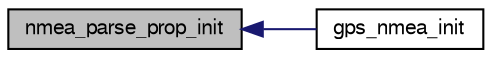 digraph "nmea_parse_prop_init"
{
  edge [fontname="FreeSans",fontsize="10",labelfontname="FreeSans",labelfontsize="10"];
  node [fontname="FreeSans",fontsize="10",shape=record];
  rankdir="LR";
  Node1 [label="nmea_parse_prop_init",height=0.2,width=0.4,color="black", fillcolor="grey75", style="filled", fontcolor="black"];
  Node1 -> Node2 [dir="back",color="midnightblue",fontsize="10",style="solid",fontname="FreeSans"];
  Node2 [label="gps_nmea_init",height=0.2,width=0.4,color="black", fillcolor="white", style="filled",URL="$gps__nmea_8h.html#a65c2ec11099ee032974266197e8d314d"];
}
